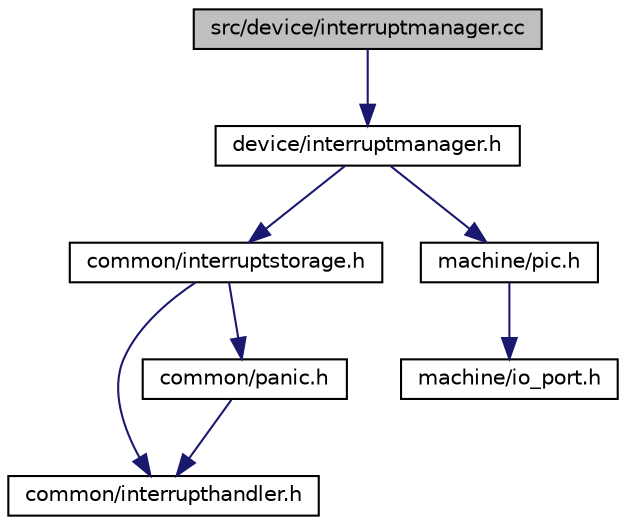 digraph "src/device/interruptmanager.cc"
{
  bgcolor="transparent";
  edge [fontname="Helvetica",fontsize="10",labelfontname="Helvetica",labelfontsize="10"];
  node [fontname="Helvetica",fontsize="10",shape=record];
  Node1 [label="src/device/interruptmanager.cc",height=0.2,width=0.4,color="black", fillcolor="grey75", style="filled", fontcolor="black"];
  Node1 -> Node2 [color="midnightblue",fontsize="10",style="solid",fontname="Helvetica"];
  Node2 [label="device/interruptmanager.h",height=0.2,width=0.4,color="black",URL="$interruptmanager_8h.html"];
  Node2 -> Node3 [color="midnightblue",fontsize="10",style="solid",fontname="Helvetica"];
  Node3 [label="common/interruptstorage.h",height=0.2,width=0.4,color="black",URL="$interruptstorage_8h.html"];
  Node3 -> Node4 [color="midnightblue",fontsize="10",style="solid",fontname="Helvetica"];
  Node4 [label="common/interrupthandler.h",height=0.2,width=0.4,color="black",URL="$interrupthandler_8h.html"];
  Node3 -> Node5 [color="midnightblue",fontsize="10",style="solid",fontname="Helvetica"];
  Node5 [label="common/panic.h",height=0.2,width=0.4,color="black",URL="$panic_8h.html"];
  Node5 -> Node4 [color="midnightblue",fontsize="10",style="solid",fontname="Helvetica"];
  Node2 -> Node6 [color="midnightblue",fontsize="10",style="solid",fontname="Helvetica"];
  Node6 [label="machine/pic.h",height=0.2,width=0.4,color="black",URL="$pic_8h.html"];
  Node6 -> Node7 [color="midnightblue",fontsize="10",style="solid",fontname="Helvetica"];
  Node7 [label="machine/io_port.h",height=0.2,width=0.4,color="black",URL="$io__port_8h.html"];
}
